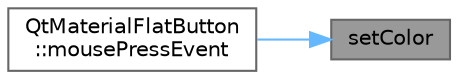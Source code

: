 digraph "setColor"
{
 // LATEX_PDF_SIZE
  bgcolor="transparent";
  edge [fontname=Helvetica,fontsize=10,labelfontname=Helvetica,labelfontsize=10];
  node [fontname=Helvetica,fontsize=10,shape=box,height=0.2,width=0.4];
  rankdir="RL";
  Node1 [id="Node000001",label="setColor",height=0.2,width=0.4,color="gray40", fillcolor="grey60", style="filled", fontcolor="black",tooltip="设置水波纹颜色"];
  Node1 -> Node2 [id="edge1_Node000001_Node000002",dir="back",color="steelblue1",style="solid",tooltip=" "];
  Node2 [id="Node000002",label="QtMaterialFlatButton\l::mousePressEvent",height=0.2,width=0.4,color="grey40", fillcolor="white", style="filled",URL="$class_qt_material_flat_button.html#ad42823c78fefc7a77bd5ce1d22e43a89",tooltip="处理鼠标按下事件"];
}
